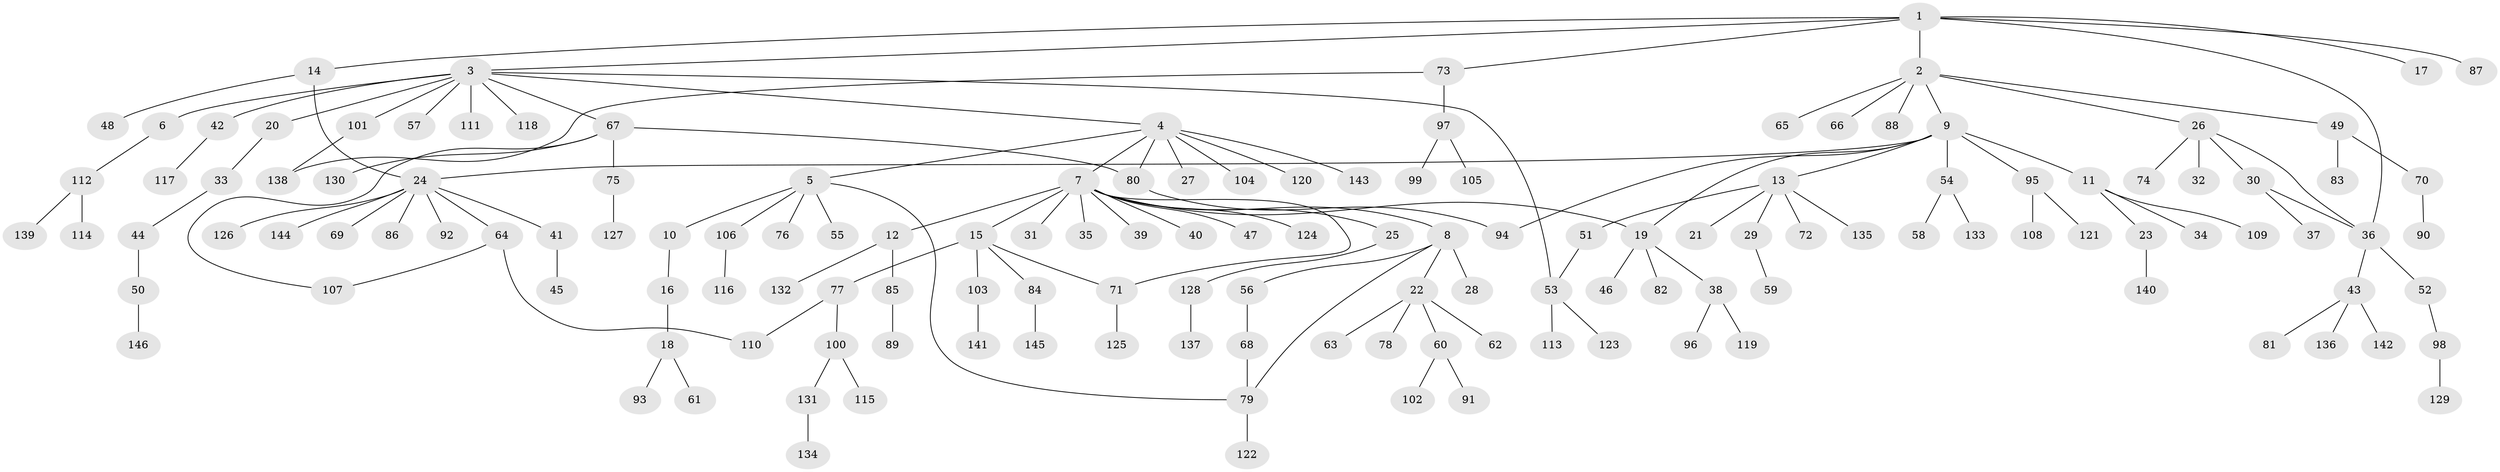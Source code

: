 // coarse degree distribution, {2: 0.1917808219178082, 5: 0.0410958904109589, 12: 0.0136986301369863, 3: 0.1232876712328767, 1: 0.5205479452054794, 4: 0.0547945205479452, 8: 0.0136986301369863, 7: 0.0136986301369863, 9: 0.0136986301369863, 6: 0.0136986301369863}
// Generated by graph-tools (version 1.1) at 2025/36/03/04/25 23:36:51]
// undirected, 146 vertices, 158 edges
graph export_dot {
  node [color=gray90,style=filled];
  1;
  2;
  3;
  4;
  5;
  6;
  7;
  8;
  9;
  10;
  11;
  12;
  13;
  14;
  15;
  16;
  17;
  18;
  19;
  20;
  21;
  22;
  23;
  24;
  25;
  26;
  27;
  28;
  29;
  30;
  31;
  32;
  33;
  34;
  35;
  36;
  37;
  38;
  39;
  40;
  41;
  42;
  43;
  44;
  45;
  46;
  47;
  48;
  49;
  50;
  51;
  52;
  53;
  54;
  55;
  56;
  57;
  58;
  59;
  60;
  61;
  62;
  63;
  64;
  65;
  66;
  67;
  68;
  69;
  70;
  71;
  72;
  73;
  74;
  75;
  76;
  77;
  78;
  79;
  80;
  81;
  82;
  83;
  84;
  85;
  86;
  87;
  88;
  89;
  90;
  91;
  92;
  93;
  94;
  95;
  96;
  97;
  98;
  99;
  100;
  101;
  102;
  103;
  104;
  105;
  106;
  107;
  108;
  109;
  110;
  111;
  112;
  113;
  114;
  115;
  116;
  117;
  118;
  119;
  120;
  121;
  122;
  123;
  124;
  125;
  126;
  127;
  128;
  129;
  130;
  131;
  132;
  133;
  134;
  135;
  136;
  137;
  138;
  139;
  140;
  141;
  142;
  143;
  144;
  145;
  146;
  1 -- 2;
  1 -- 3;
  1 -- 14;
  1 -- 17;
  1 -- 36;
  1 -- 73;
  1 -- 87;
  2 -- 9;
  2 -- 26;
  2 -- 49;
  2 -- 65;
  2 -- 66;
  2 -- 88;
  3 -- 4;
  3 -- 6;
  3 -- 20;
  3 -- 42;
  3 -- 53;
  3 -- 57;
  3 -- 67;
  3 -- 101;
  3 -- 111;
  3 -- 118;
  4 -- 5;
  4 -- 7;
  4 -- 27;
  4 -- 80;
  4 -- 104;
  4 -- 120;
  4 -- 143;
  5 -- 10;
  5 -- 55;
  5 -- 76;
  5 -- 79;
  5 -- 106;
  6 -- 112;
  7 -- 8;
  7 -- 12;
  7 -- 15;
  7 -- 19;
  7 -- 25;
  7 -- 31;
  7 -- 35;
  7 -- 39;
  7 -- 40;
  7 -- 47;
  7 -- 71;
  7 -- 124;
  8 -- 22;
  8 -- 28;
  8 -- 56;
  8 -- 79;
  9 -- 11;
  9 -- 13;
  9 -- 19;
  9 -- 24;
  9 -- 54;
  9 -- 94;
  9 -- 95;
  10 -- 16;
  11 -- 23;
  11 -- 34;
  11 -- 109;
  12 -- 85;
  12 -- 132;
  13 -- 21;
  13 -- 29;
  13 -- 51;
  13 -- 72;
  13 -- 135;
  14 -- 24;
  14 -- 48;
  15 -- 71;
  15 -- 77;
  15 -- 84;
  15 -- 103;
  16 -- 18;
  18 -- 61;
  18 -- 93;
  19 -- 38;
  19 -- 46;
  19 -- 82;
  20 -- 33;
  22 -- 60;
  22 -- 62;
  22 -- 63;
  22 -- 78;
  23 -- 140;
  24 -- 41;
  24 -- 64;
  24 -- 69;
  24 -- 86;
  24 -- 92;
  24 -- 126;
  24 -- 144;
  25 -- 128;
  26 -- 30;
  26 -- 32;
  26 -- 36;
  26 -- 74;
  29 -- 59;
  30 -- 36;
  30 -- 37;
  33 -- 44;
  36 -- 43;
  36 -- 52;
  38 -- 96;
  38 -- 119;
  41 -- 45;
  42 -- 117;
  43 -- 81;
  43 -- 136;
  43 -- 142;
  44 -- 50;
  49 -- 70;
  49 -- 83;
  50 -- 146;
  51 -- 53;
  52 -- 98;
  53 -- 113;
  53 -- 123;
  54 -- 58;
  54 -- 133;
  56 -- 68;
  60 -- 91;
  60 -- 102;
  64 -- 107;
  64 -- 110;
  67 -- 75;
  67 -- 80;
  67 -- 107;
  67 -- 130;
  68 -- 79;
  70 -- 90;
  71 -- 125;
  73 -- 97;
  73 -- 138;
  75 -- 127;
  77 -- 100;
  77 -- 110;
  79 -- 122;
  80 -- 94;
  84 -- 145;
  85 -- 89;
  95 -- 108;
  95 -- 121;
  97 -- 99;
  97 -- 105;
  98 -- 129;
  100 -- 115;
  100 -- 131;
  101 -- 138;
  103 -- 141;
  106 -- 116;
  112 -- 114;
  112 -- 139;
  128 -- 137;
  131 -- 134;
}
